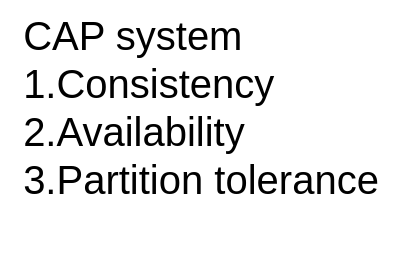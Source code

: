 <mxfile version="22.1.0" type="github">
  <diagram name="Page-1" id="1MN_8-KDXhY0HyRzV8OD">
    <mxGraphModel dx="938" dy="645" grid="1" gridSize="10" guides="1" tooltips="1" connect="1" arrows="1" fold="1" page="1" pageScale="1" pageWidth="827" pageHeight="1169" math="0" shadow="0">
      <root>
        <mxCell id="0" />
        <mxCell id="1" parent="0" />
        <mxCell id="wp-NY8a2B_2qgdEDT-OQ-1" value="&lt;div style=&quot;text-align: left;&quot;&gt;&lt;span style=&quot;font-size: 20px; background-color: initial;&quot;&gt;CAP system&lt;/span&gt;&lt;/div&gt;&lt;font style=&quot;font-size: 20px;&quot;&gt;&lt;div style=&quot;text-align: left;&quot;&gt;&lt;span style=&quot;background-color: initial;&quot;&gt;1.Consistency&lt;/span&gt;&lt;/div&gt;&lt;div style=&quot;text-align: left;&quot;&gt;&lt;span style=&quot;background-color: initial;&quot;&gt;2.Availability&lt;/span&gt;&lt;/div&gt;&lt;div style=&quot;text-align: left;&quot;&gt;&lt;span style=&quot;background-color: initial;&quot;&gt;3.Partition tolerance&lt;/span&gt;&lt;/div&gt;&amp;nbsp;&lt;/font&gt;" style="text;html=1;align=center;verticalAlign=middle;resizable=0;points=[];autosize=1;strokeColor=none;fillColor=none;" vertex="1" parent="1">
          <mxGeometry x="40" y="110" width="200" height="130" as="geometry" />
        </mxCell>
      </root>
    </mxGraphModel>
  </diagram>
</mxfile>
